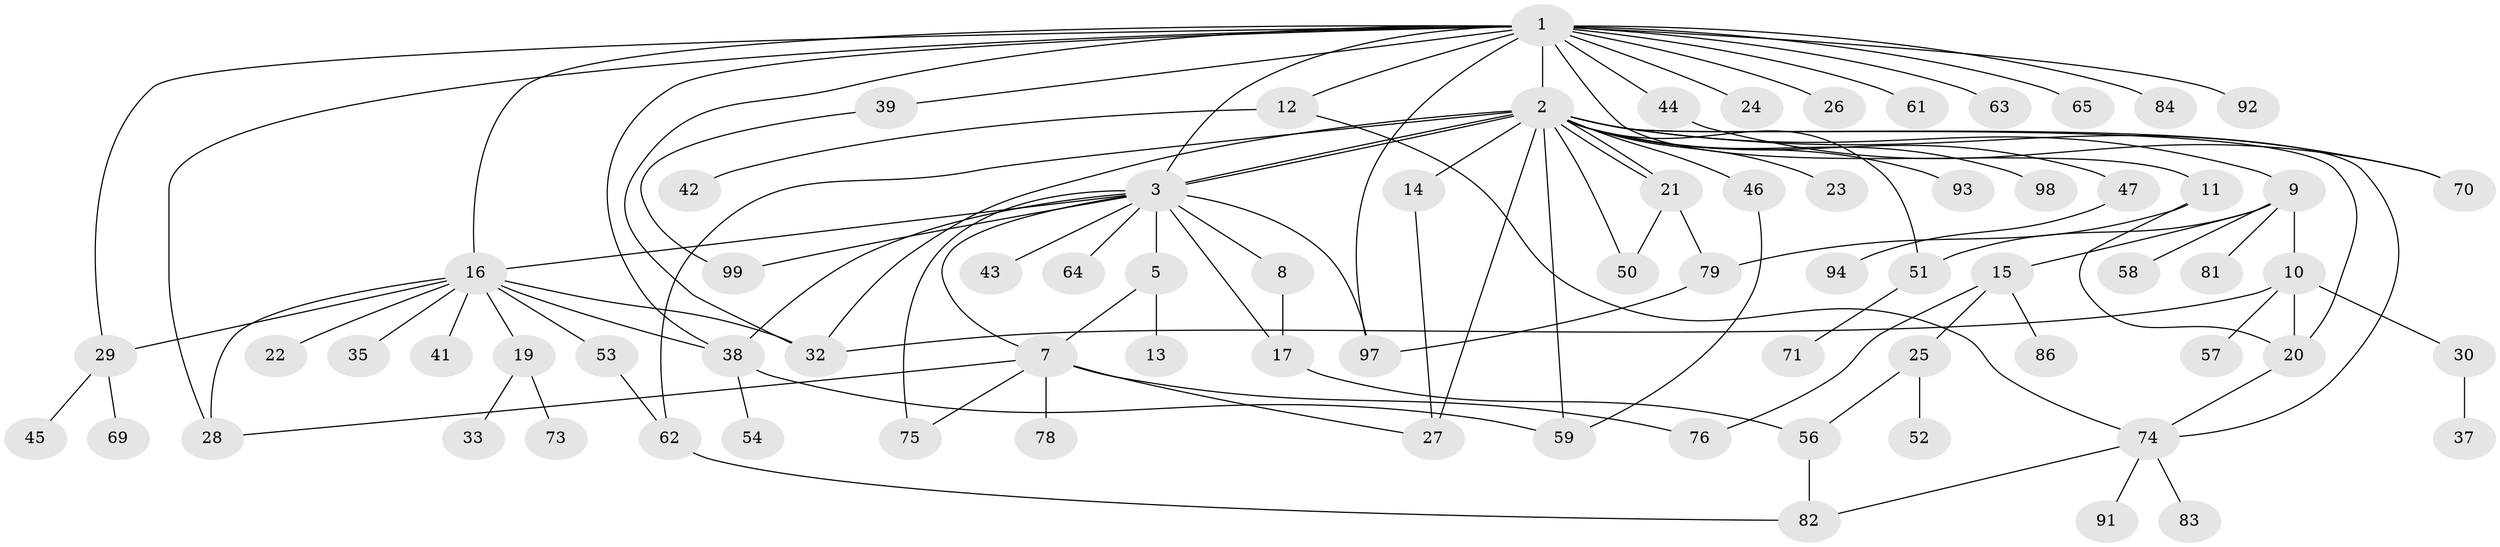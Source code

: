 // Generated by graph-tools (version 1.1) at 2025/23/03/03/25 07:23:52]
// undirected, 75 vertices, 109 edges
graph export_dot {
graph [start="1"]
  node [color=gray90,style=filled];
  1 [super="+4"];
  2 [super="+6"];
  3 [super="+36"];
  5;
  7 [super="+72"];
  8;
  9 [super="+67"];
  10 [super="+48"];
  11 [super="+18"];
  12 [super="+31"];
  13;
  14;
  15 [super="+101"];
  16 [super="+68"];
  17 [super="+34"];
  19;
  20;
  21;
  22;
  23;
  24;
  25;
  26;
  27;
  28 [super="+90"];
  29 [super="+66"];
  30 [super="+60"];
  32 [super="+40"];
  33;
  35;
  37;
  38 [super="+49"];
  39 [super="+102"];
  41;
  42;
  43;
  44;
  45;
  46;
  47 [super="+85"];
  50;
  51 [super="+95"];
  52;
  53 [super="+55"];
  54;
  56 [super="+89"];
  57;
  58;
  59;
  61;
  62 [super="+96"];
  63;
  64;
  65;
  69;
  70 [super="+77"];
  71;
  73 [super="+88"];
  74 [super="+80"];
  75;
  76;
  78;
  79 [super="+87"];
  81;
  82;
  83;
  84;
  86;
  91;
  92;
  93;
  94;
  97 [super="+100"];
  98;
  99;
  1 -- 2;
  1 -- 12;
  1 -- 16;
  1 -- 28;
  1 -- 38;
  1 -- 39;
  1 -- 44;
  1 -- 63;
  1 -- 65;
  1 -- 84;
  1 -- 3;
  1 -- 11;
  1 -- 24;
  1 -- 26;
  1 -- 92;
  1 -- 61;
  1 -- 29;
  1 -- 97;
  1 -- 32;
  2 -- 3 [weight=2];
  2 -- 3;
  2 -- 9 [weight=2];
  2 -- 14;
  2 -- 20;
  2 -- 21;
  2 -- 21;
  2 -- 23;
  2 -- 27;
  2 -- 32;
  2 -- 46;
  2 -- 47;
  2 -- 50;
  2 -- 51;
  2 -- 59;
  2 -- 62 [weight=2];
  2 -- 93;
  2 -- 98;
  2 -- 74;
  2 -- 70;
  3 -- 5;
  3 -- 7;
  3 -- 8;
  3 -- 16;
  3 -- 17;
  3 -- 38;
  3 -- 43;
  3 -- 64;
  3 -- 75;
  3 -- 97;
  3 -- 99;
  5 -- 7;
  5 -- 13;
  7 -- 75;
  7 -- 76;
  7 -- 78;
  7 -- 27;
  7 -- 28;
  8 -- 17;
  9 -- 10;
  9 -- 15;
  9 -- 51;
  9 -- 58;
  9 -- 81;
  10 -- 20;
  10 -- 30;
  10 -- 32;
  10 -- 57;
  11 -- 20;
  11 -- 79;
  12 -- 42;
  12 -- 74;
  14 -- 27;
  15 -- 25;
  15 -- 86;
  15 -- 76;
  16 -- 19;
  16 -- 22;
  16 -- 28;
  16 -- 29;
  16 -- 32;
  16 -- 35;
  16 -- 38;
  16 -- 41;
  16 -- 53;
  17 -- 56;
  19 -- 33;
  19 -- 73;
  20 -- 74;
  21 -- 50;
  21 -- 79;
  25 -- 52;
  25 -- 56;
  29 -- 45;
  29 -- 69;
  30 -- 37;
  38 -- 54;
  38 -- 59;
  39 -- 99;
  44 -- 70;
  46 -- 59;
  47 -- 94;
  51 -- 71;
  53 -- 62;
  56 -- 82;
  62 -- 82;
  74 -- 82;
  74 -- 91;
  74 -- 83;
  79 -- 97;
}
